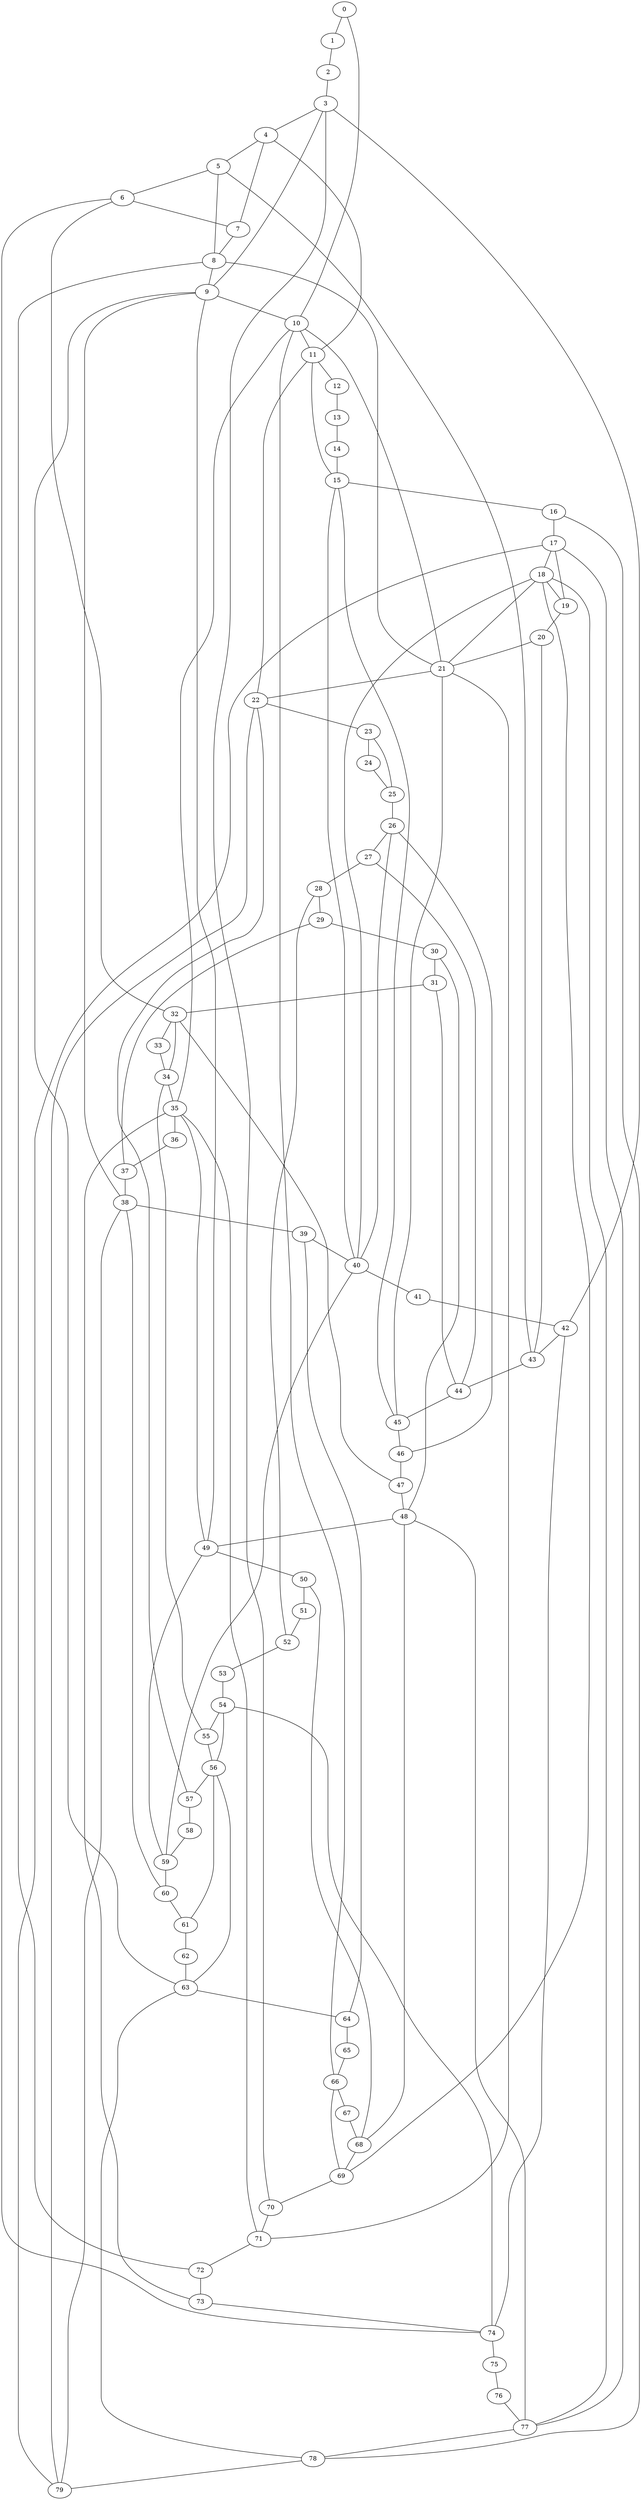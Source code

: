 
graph graphname {
    0 -- 1
0 -- 10
1 -- 2
2 -- 3
3 -- 4
3 -- 42
3 -- 9
3 -- 70
4 -- 5
4 -- 7
4 -- 11
5 -- 6
5 -- 8
5 -- 43
6 -- 7
6 -- 32
6 -- 74
7 -- 8
8 -- 9
8 -- 21
8 -- 72
9 -- 10
9 -- 49
9 -- 63
9 -- 38
10 -- 11
10 -- 21
10 -- 35
10 -- 66
11 -- 12
11 -- 22
11 -- 15
12 -- 13
13 -- 14
14 -- 15
15 -- 16
15 -- 45
15 -- 40
16 -- 17
16 -- 78
17 -- 18
17 -- 77
17 -- 19
17 -- 79
18 -- 19
18 -- 77
18 -- 21
18 -- 69
18 -- 40
19 -- 20
20 -- 21
20 -- 43
21 -- 22
21 -- 71
21 -- 45
22 -- 23
22 -- 79
22 -- 57
23 -- 24
23 -- 25
24 -- 25
25 -- 26
26 -- 27
26 -- 40
26 -- 46
27 -- 28
27 -- 44
28 -- 29
28 -- 52
29 -- 30
29 -- 37
30 -- 31
30 -- 48
31 -- 32
31 -- 44
32 -- 33
32 -- 47
32 -- 34
33 -- 34
34 -- 35
34 -- 55
35 -- 36
35 -- 71
35 -- 49
35 -- 73
36 -- 37
37 -- 38
38 -- 39
38 -- 79
38 -- 60
39 -- 40
39 -- 64
40 -- 41
40 -- 59
41 -- 42
42 -- 43
42 -- 74
43 -- 44
44 -- 45
45 -- 46
46 -- 47
47 -- 48
48 -- 49
48 -- 68
48 -- 77
49 -- 50
49 -- 59
50 -- 51
50 -- 68
51 -- 52
52 -- 53
53 -- 54
54 -- 55
54 -- 74
54 -- 56
55 -- 56
56 -- 57
56 -- 61
56 -- 63
57 -- 58
58 -- 59
59 -- 60
60 -- 61
61 -- 62
62 -- 63
63 -- 64
63 -- 78
64 -- 65
65 -- 66
66 -- 67
66 -- 69
67 -- 68
68 -- 69
69 -- 70
70 -- 71
71 -- 72
72 -- 73
73 -- 74
74 -- 75
75 -- 76
76 -- 77
77 -- 78
78 -- 79

}

